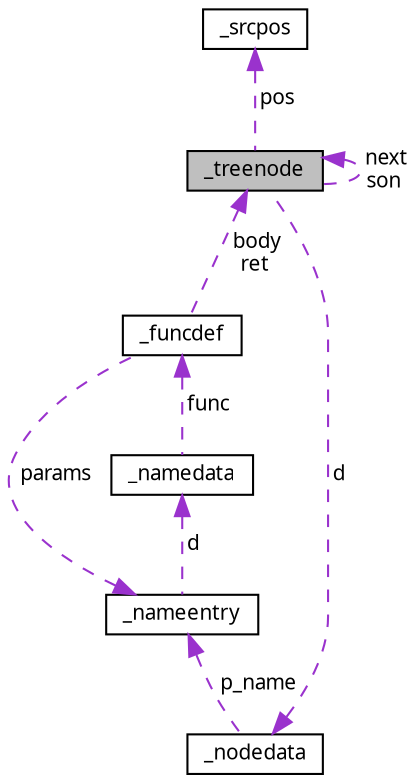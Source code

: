digraph "_treenode"
{
 // LATEX_PDF_SIZE
  edge [fontname="LiberationSans-Regular.ttf",fontsize="10",labelfontname="LiberationSans-Regular.ttf",labelfontsize="10"];
  node [fontname="LiberationSans-Regular.ttf",fontsize="10",shape=record];
  Node1 [label="_treenode",height=0.2,width=0.4,color="black", fillcolor="grey75", style="filled", fontcolor="black",tooltip="Typ eines Syntaxbaum-Knotens."];
  Node2 -> Node1 [dir="back",color="darkorchid3",fontsize="10",style="dashed",label=" pos" ,fontname="LiberationSans-Regular.ttf"];
  Node2 [label="_srcpos",height=0.2,width=0.4,color="black", fillcolor="white", style="filled",URL="$struct__srcpos.html",tooltip="Position eines Tokens oder Syntax-Knotens im Source-File (Zeile / Spalte)"];
  Node3 -> Node1 [dir="back",color="darkorchid3",fontsize="10",style="dashed",label=" d" ,fontname="LiberationSans-Regular.ttf"];
  Node3 [label="_nodedata",height=0.2,width=0.4,color="black", fillcolor="white", style="filled",URL="$union__nodedata.html",tooltip="Unterschiedliche Nutzdaten eines Syntaxbaum-Knotens, je nach Art des Knotens."];
  Node4 -> Node3 [dir="back",color="darkorchid3",fontsize="10",style="dashed",label=" p_name" ,fontname="LiberationSans-Regular.ttf"];
  Node4 [label="_nameentry",height=0.2,width=0.4,color="black", fillcolor="white", style="filled",URL="$struct__nameentry.html",tooltip="Typ eines Eintrags in der Namens-Tabelle."];
  Node5 -> Node4 [dir="back",color="darkorchid3",fontsize="10",style="dashed",label=" d" ,fontname="LiberationSans-Regular.ttf"];
  Node5 [label="_namedata",height=0.2,width=0.4,color="black", fillcolor="white", style="filled",URL="$union__namedata.html",tooltip="Unterschiedliche Nutzdaten eines Eintrags in der Namens-Tabelle, je nach Art des Namens."];
  Node6 -> Node5 [dir="back",color="darkorchid3",fontsize="10",style="dashed",label=" func" ,fontname="LiberationSans-Regular.ttf"];
  Node6 [label="_funcdef",height=0.2,width=0.4,color="black", fillcolor="white", style="filled",URL="$struct__funcdef.html",tooltip="Daten einer Funktions- oder Pfaddefinition: Parameternamen und Code (hängt am Funktions- oder Pfadnam..."];
  Node4 -> Node6 [dir="back",color="darkorchid3",fontsize="10",style="dashed",label=" params" ,fontname="LiberationSans-Regular.ttf"];
  Node1 -> Node6 [dir="back",color="darkorchid3",fontsize="10",style="dashed",label=" body\nret" ,fontname="LiberationSans-Regular.ttf"];
  Node1 -> Node1 [dir="back",color="darkorchid3",fontsize="10",style="dashed",label=" next\nson" ,fontname="LiberationSans-Regular.ttf"];
}
